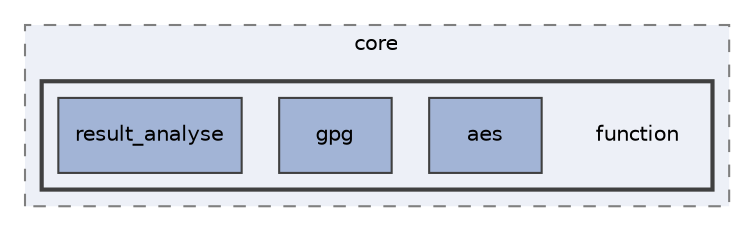 digraph "src/core/function"
{
 // INTERACTIVE_SVG=YES
 // LATEX_PDF_SIZE
  edge [fontname="Helvetica",fontsize="10",labelfontname="Helvetica",labelfontsize="10"];
  node [fontname="Helvetica",fontsize="10",shape=record];
  compound=true
  subgraph clusterdir_aebb8dcc11953d78e620bbef0b9e2183 {
    graph [ bgcolor="#edf0f7", pencolor="grey50", style="filled,dashed,", label="core", fontname="Helvetica", fontsize="10", URL="dir_aebb8dcc11953d78e620bbef0b9e2183.html"]
  subgraph clusterdir_f8a0abd6d3586538a5b71803e0ab7ffa {
    graph [ bgcolor="#edf0f7", pencolor="grey25", style="filled,bold,", label="", fontname="Helvetica", fontsize="10", URL="dir_f8a0abd6d3586538a5b71803e0ab7ffa.html"]
    dir_f8a0abd6d3586538a5b71803e0ab7ffa [shape=plaintext, label="function"];
  dir_b499e35b7e1b4486be887a41196851ec [shape=box, label="aes", style="filled,", fillcolor="#a2b4d6", color="grey25", URL="dir_b499e35b7e1b4486be887a41196851ec.html"];
  dir_4c90737131b129f8f210b6ba3e14bca4 [shape=box, label="gpg", style="filled,", fillcolor="#a2b4d6", color="grey25", URL="dir_4c90737131b129f8f210b6ba3e14bca4.html"];
  dir_fc6c58bf49530122ab17df13a9869378 [shape=box, label="result_analyse", style="filled,", fillcolor="#a2b4d6", color="grey25", URL="dir_fc6c58bf49530122ab17df13a9869378.html"];
  }
  }
}

